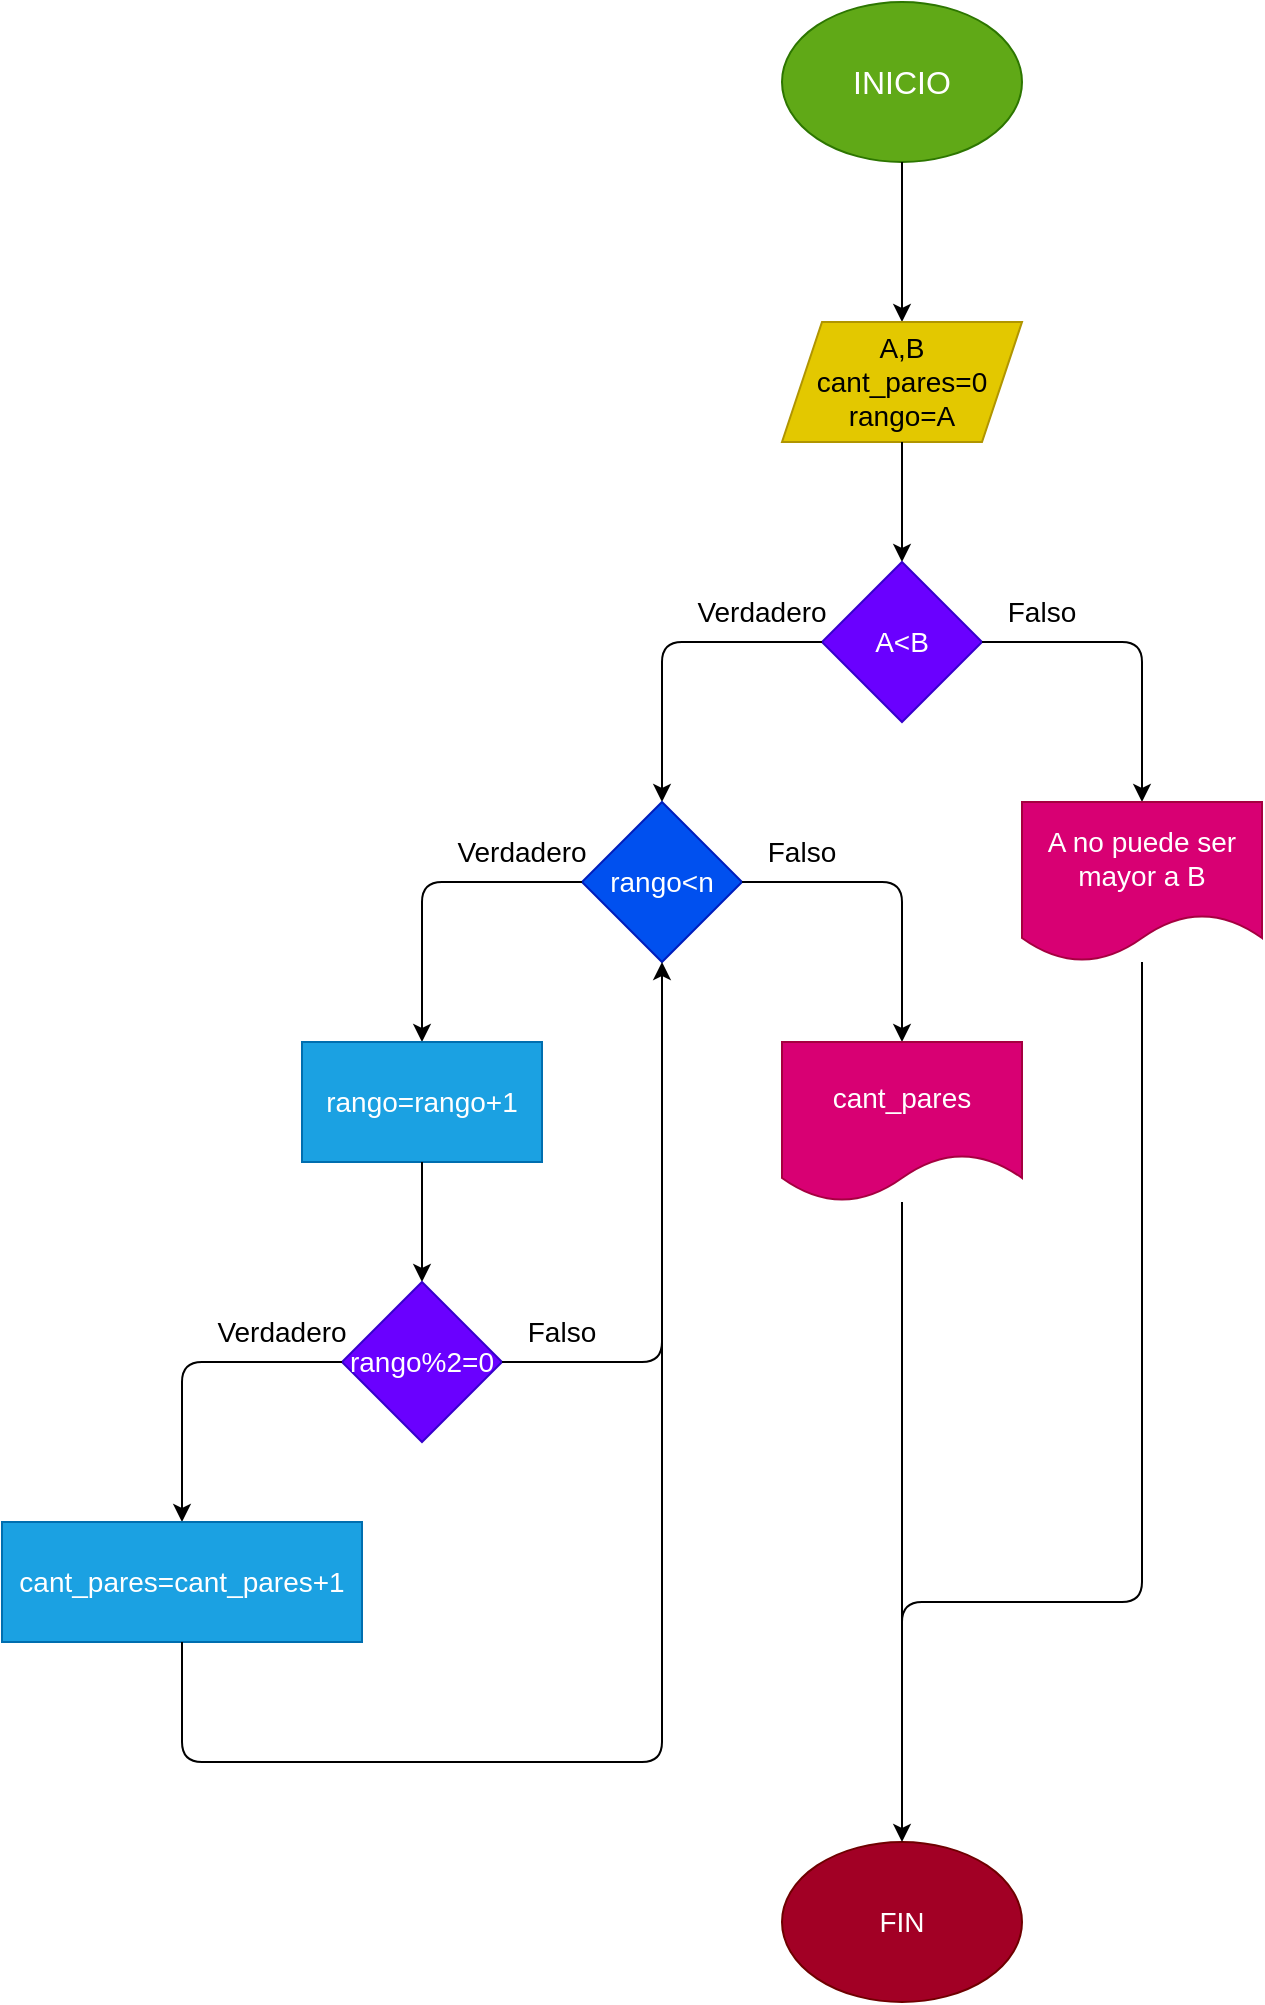 <mxfile>
    <diagram id="zTRY5caBAsQECEqdzyQZ" name="Página-1">
        <mxGraphModel dx="1477" dy="409" grid="1" gridSize="10" guides="1" tooltips="1" connect="1" arrows="1" fold="1" page="1" pageScale="1" pageWidth="827" pageHeight="1169" math="0" shadow="0">
            <root>
                <mxCell id="0"/>
                <mxCell id="1" parent="0"/>
                <mxCell id="2" value="&lt;font size=&quot;3&quot;&gt;INICIO&lt;/font&gt;" style="ellipse;whiteSpace=wrap;html=1;fillColor=#60a917;fontColor=#ffffff;strokeColor=#2D7600;" vertex="1" parent="1">
                    <mxGeometry x="220" y="40" width="120" height="80" as="geometry"/>
                </mxCell>
                <mxCell id="3" value="" style="endArrow=classic;html=1;fontSize=14;exitX=0.5;exitY=1;exitDx=0;exitDy=0;" edge="1" parent="1" source="2" target="4">
                    <mxGeometry width="50" height="50" relative="1" as="geometry">
                        <mxPoint x="310" y="290" as="sourcePoint"/>
                        <mxPoint x="280" y="200" as="targetPoint"/>
                    </mxGeometry>
                </mxCell>
                <mxCell id="4" value="A,B&lt;br&gt;cant_pares=0&lt;br&gt;rango=A" style="shape=parallelogram;perimeter=parallelogramPerimeter;whiteSpace=wrap;html=1;fixedSize=1;fontSize=14;fillColor=#e3c800;fontColor=#000000;strokeColor=#B09500;" vertex="1" parent="1">
                    <mxGeometry x="220" y="200" width="120" height="60" as="geometry"/>
                </mxCell>
                <mxCell id="5" value="" style="endArrow=classic;html=1;fontSize=14;exitX=0.5;exitY=1;exitDx=0;exitDy=0;entryX=0.5;entryY=0;entryDx=0;entryDy=0;" edge="1" parent="1" source="4" target="6">
                    <mxGeometry width="50" height="50" relative="1" as="geometry">
                        <mxPoint x="290" y="290" as="sourcePoint"/>
                        <mxPoint x="280" y="320" as="targetPoint"/>
                    </mxGeometry>
                </mxCell>
                <mxCell id="6" value="A&amp;lt;B" style="rhombus;whiteSpace=wrap;html=1;fontSize=14;fillColor=#6a00ff;fontColor=#ffffff;strokeColor=#3700CC;" vertex="1" parent="1">
                    <mxGeometry x="240" y="320" width="80" height="80" as="geometry"/>
                </mxCell>
                <mxCell id="7" value="" style="endArrow=classic;html=1;fontSize=14;exitX=1;exitY=0.5;exitDx=0;exitDy=0;entryX=0.5;entryY=0;entryDx=0;entryDy=0;" edge="1" parent="1" source="6" target="8">
                    <mxGeometry width="50" height="50" relative="1" as="geometry">
                        <mxPoint x="310" y="380" as="sourcePoint"/>
                        <mxPoint x="400" y="440" as="targetPoint"/>
                        <Array as="points">
                            <mxPoint x="400" y="360"/>
                        </Array>
                    </mxGeometry>
                </mxCell>
                <mxCell id="8" value="A no puede ser mayor a B" style="shape=document;whiteSpace=wrap;html=1;boundedLbl=1;fontSize=14;fillColor=#d80073;fontColor=#ffffff;strokeColor=#A50040;" vertex="1" parent="1">
                    <mxGeometry x="340" y="440" width="120" height="80" as="geometry"/>
                </mxCell>
                <mxCell id="10" value="" style="endArrow=classic;html=1;fontSize=14;exitX=0;exitY=0.5;exitDx=0;exitDy=0;entryX=0.5;entryY=0;entryDx=0;entryDy=0;" edge="1" parent="1" source="6" target="11">
                    <mxGeometry width="50" height="50" relative="1" as="geometry">
                        <mxPoint x="240" y="530" as="sourcePoint"/>
                        <mxPoint x="160" y="440" as="targetPoint"/>
                        <Array as="points">
                            <mxPoint x="160" y="360"/>
                        </Array>
                    </mxGeometry>
                </mxCell>
                <mxCell id="11" value="rango&amp;lt;n" style="rhombus;whiteSpace=wrap;html=1;fontSize=14;fillColor=#0050ef;fontColor=#ffffff;strokeColor=#001DBC;" vertex="1" parent="1">
                    <mxGeometry x="120" y="440" width="80" height="80" as="geometry"/>
                </mxCell>
                <mxCell id="12" value="" style="endArrow=classic;html=1;fontSize=14;exitX=1;exitY=0.5;exitDx=0;exitDy=0;entryX=0.5;entryY=0;entryDx=0;entryDy=0;" edge="1" parent="1" source="11" target="14">
                    <mxGeometry width="50" height="50" relative="1" as="geometry">
                        <mxPoint x="240" y="530" as="sourcePoint"/>
                        <mxPoint x="280" y="560" as="targetPoint"/>
                        <Array as="points">
                            <mxPoint x="280" y="480"/>
                        </Array>
                    </mxGeometry>
                </mxCell>
                <mxCell id="14" value="cant_pares" style="shape=document;whiteSpace=wrap;html=1;boundedLbl=1;fontSize=14;fillColor=#d80073;fontColor=#ffffff;strokeColor=#A50040;" vertex="1" parent="1">
                    <mxGeometry x="220" y="560" width="120" height="80" as="geometry"/>
                </mxCell>
                <mxCell id="15" value="" style="endArrow=classic;html=1;fontSize=14;exitX=0;exitY=0.5;exitDx=0;exitDy=0;" edge="1" parent="1" source="11" target="17">
                    <mxGeometry width="50" height="50" relative="1" as="geometry">
                        <mxPoint x="160" y="530" as="sourcePoint"/>
                        <mxPoint x="40" y="560" as="targetPoint"/>
                        <Array as="points">
                            <mxPoint x="40" y="480"/>
                        </Array>
                    </mxGeometry>
                </mxCell>
                <mxCell id="17" value="rango=rango+1&lt;br&gt;" style="rounded=0;whiteSpace=wrap;html=1;fontSize=14;fillColor=#1ba1e2;fontColor=#ffffff;strokeColor=#006EAF;" vertex="1" parent="1">
                    <mxGeometry x="-20" y="560" width="120" height="60" as="geometry"/>
                </mxCell>
                <mxCell id="18" value="" style="endArrow=classic;html=1;fontSize=14;exitX=0.5;exitY=1;exitDx=0;exitDy=0;" edge="1" parent="1" source="17" target="19">
                    <mxGeometry width="50" height="50" relative="1" as="geometry">
                        <mxPoint x="120" y="680" as="sourcePoint"/>
                        <mxPoint x="40" y="680" as="targetPoint"/>
                    </mxGeometry>
                </mxCell>
                <mxCell id="19" value="rango%2=0" style="rhombus;whiteSpace=wrap;html=1;fontSize=14;fillColor=#6a00ff;fontColor=#ffffff;strokeColor=#3700CC;" vertex="1" parent="1">
                    <mxGeometry y="680" width="80" height="80" as="geometry"/>
                </mxCell>
                <mxCell id="20" value="" style="endArrow=classic;html=1;fontSize=14;exitX=1;exitY=0.5;exitDx=0;exitDy=0;entryX=0.5;entryY=1;entryDx=0;entryDy=0;" edge="1" parent="1" source="19" target="11">
                    <mxGeometry width="50" height="50" relative="1" as="geometry">
                        <mxPoint x="120" y="730" as="sourcePoint"/>
                        <mxPoint x="170" y="680" as="targetPoint"/>
                        <Array as="points">
                            <mxPoint x="160" y="720"/>
                        </Array>
                    </mxGeometry>
                </mxCell>
                <mxCell id="21" value="" style="endArrow=classic;html=1;fontSize=14;exitX=0;exitY=0.5;exitDx=0;exitDy=0;" edge="1" parent="1" source="19" target="22">
                    <mxGeometry width="50" height="50" relative="1" as="geometry">
                        <mxPoint y="730" as="sourcePoint"/>
                        <mxPoint x="-80" y="800" as="targetPoint"/>
                        <Array as="points">
                            <mxPoint x="-80" y="720"/>
                        </Array>
                    </mxGeometry>
                </mxCell>
                <mxCell id="22" value="cant_pares=cant_pares+1" style="rounded=0;whiteSpace=wrap;html=1;fontSize=14;fillColor=#1ba1e2;fontColor=#ffffff;strokeColor=#006EAF;" vertex="1" parent="1">
                    <mxGeometry x="-170" y="800" width="180" height="60" as="geometry"/>
                </mxCell>
                <mxCell id="23" value="" style="endArrow=none;html=1;fontSize=14;exitX=0.5;exitY=1;exitDx=0;exitDy=0;" edge="1" parent="1" source="22">
                    <mxGeometry width="50" height="50" relative="1" as="geometry">
                        <mxPoint y="840" as="sourcePoint"/>
                        <mxPoint x="160" y="680" as="targetPoint"/>
                        <Array as="points">
                            <mxPoint x="-80" y="920"/>
                            <mxPoint x="160" y="920"/>
                        </Array>
                    </mxGeometry>
                </mxCell>
                <mxCell id="24" value="Verdadero" style="text;html=1;strokeColor=none;fillColor=none;align=center;verticalAlign=middle;whiteSpace=wrap;rounded=0;fontSize=14;" vertex="1" parent="1">
                    <mxGeometry x="-60" y="690" width="60" height="30" as="geometry"/>
                </mxCell>
                <mxCell id="25" value="Verdadero" style="text;html=1;strokeColor=none;fillColor=none;align=center;verticalAlign=middle;whiteSpace=wrap;rounded=0;fontSize=14;" vertex="1" parent="1">
                    <mxGeometry x="180" y="330" width="60" height="30" as="geometry"/>
                </mxCell>
                <mxCell id="26" value="Verdadero" style="text;html=1;strokeColor=none;fillColor=none;align=center;verticalAlign=middle;whiteSpace=wrap;rounded=0;fontSize=14;" vertex="1" parent="1">
                    <mxGeometry x="60" y="450" width="60" height="30" as="geometry"/>
                </mxCell>
                <mxCell id="28" value="Falso" style="text;html=1;strokeColor=none;fillColor=none;align=center;verticalAlign=middle;whiteSpace=wrap;rounded=0;fontSize=14;" vertex="1" parent="1">
                    <mxGeometry x="80" y="690" width="60" height="30" as="geometry"/>
                </mxCell>
                <mxCell id="29" value="Falso" style="text;html=1;strokeColor=none;fillColor=none;align=center;verticalAlign=middle;whiteSpace=wrap;rounded=0;fontSize=14;" vertex="1" parent="1">
                    <mxGeometry x="320" y="330" width="60" height="30" as="geometry"/>
                </mxCell>
                <mxCell id="30" value="Falso" style="text;html=1;strokeColor=none;fillColor=none;align=center;verticalAlign=middle;whiteSpace=wrap;rounded=0;fontSize=14;" vertex="1" parent="1">
                    <mxGeometry x="200" y="450" width="60" height="30" as="geometry"/>
                </mxCell>
                <mxCell id="31" value="FIN" style="ellipse;whiteSpace=wrap;html=1;fontSize=14;fillColor=#a20025;fontColor=#ffffff;strokeColor=#6F0000;" vertex="1" parent="1">
                    <mxGeometry x="220" y="960" width="120" height="80" as="geometry"/>
                </mxCell>
                <mxCell id="32" value="" style="endArrow=classic;html=1;fontSize=14;entryX=0.5;entryY=0;entryDx=0;entryDy=0;" edge="1" parent="1" source="14" target="31">
                    <mxGeometry width="50" height="50" relative="1" as="geometry">
                        <mxPoint x="150" y="840" as="sourcePoint"/>
                        <mxPoint x="310" y="930" as="targetPoint"/>
                    </mxGeometry>
                </mxCell>
                <mxCell id="33" value="" style="endArrow=none;html=1;fontSize=14;" edge="1" parent="1" target="8">
                    <mxGeometry width="50" height="50" relative="1" as="geometry">
                        <mxPoint x="280" y="890" as="sourcePoint"/>
                        <mxPoint x="330" y="630" as="targetPoint"/>
                        <Array as="points">
                            <mxPoint x="280" y="840"/>
                            <mxPoint x="400" y="840"/>
                        </Array>
                    </mxGeometry>
                </mxCell>
            </root>
        </mxGraphModel>
    </diagram>
</mxfile>